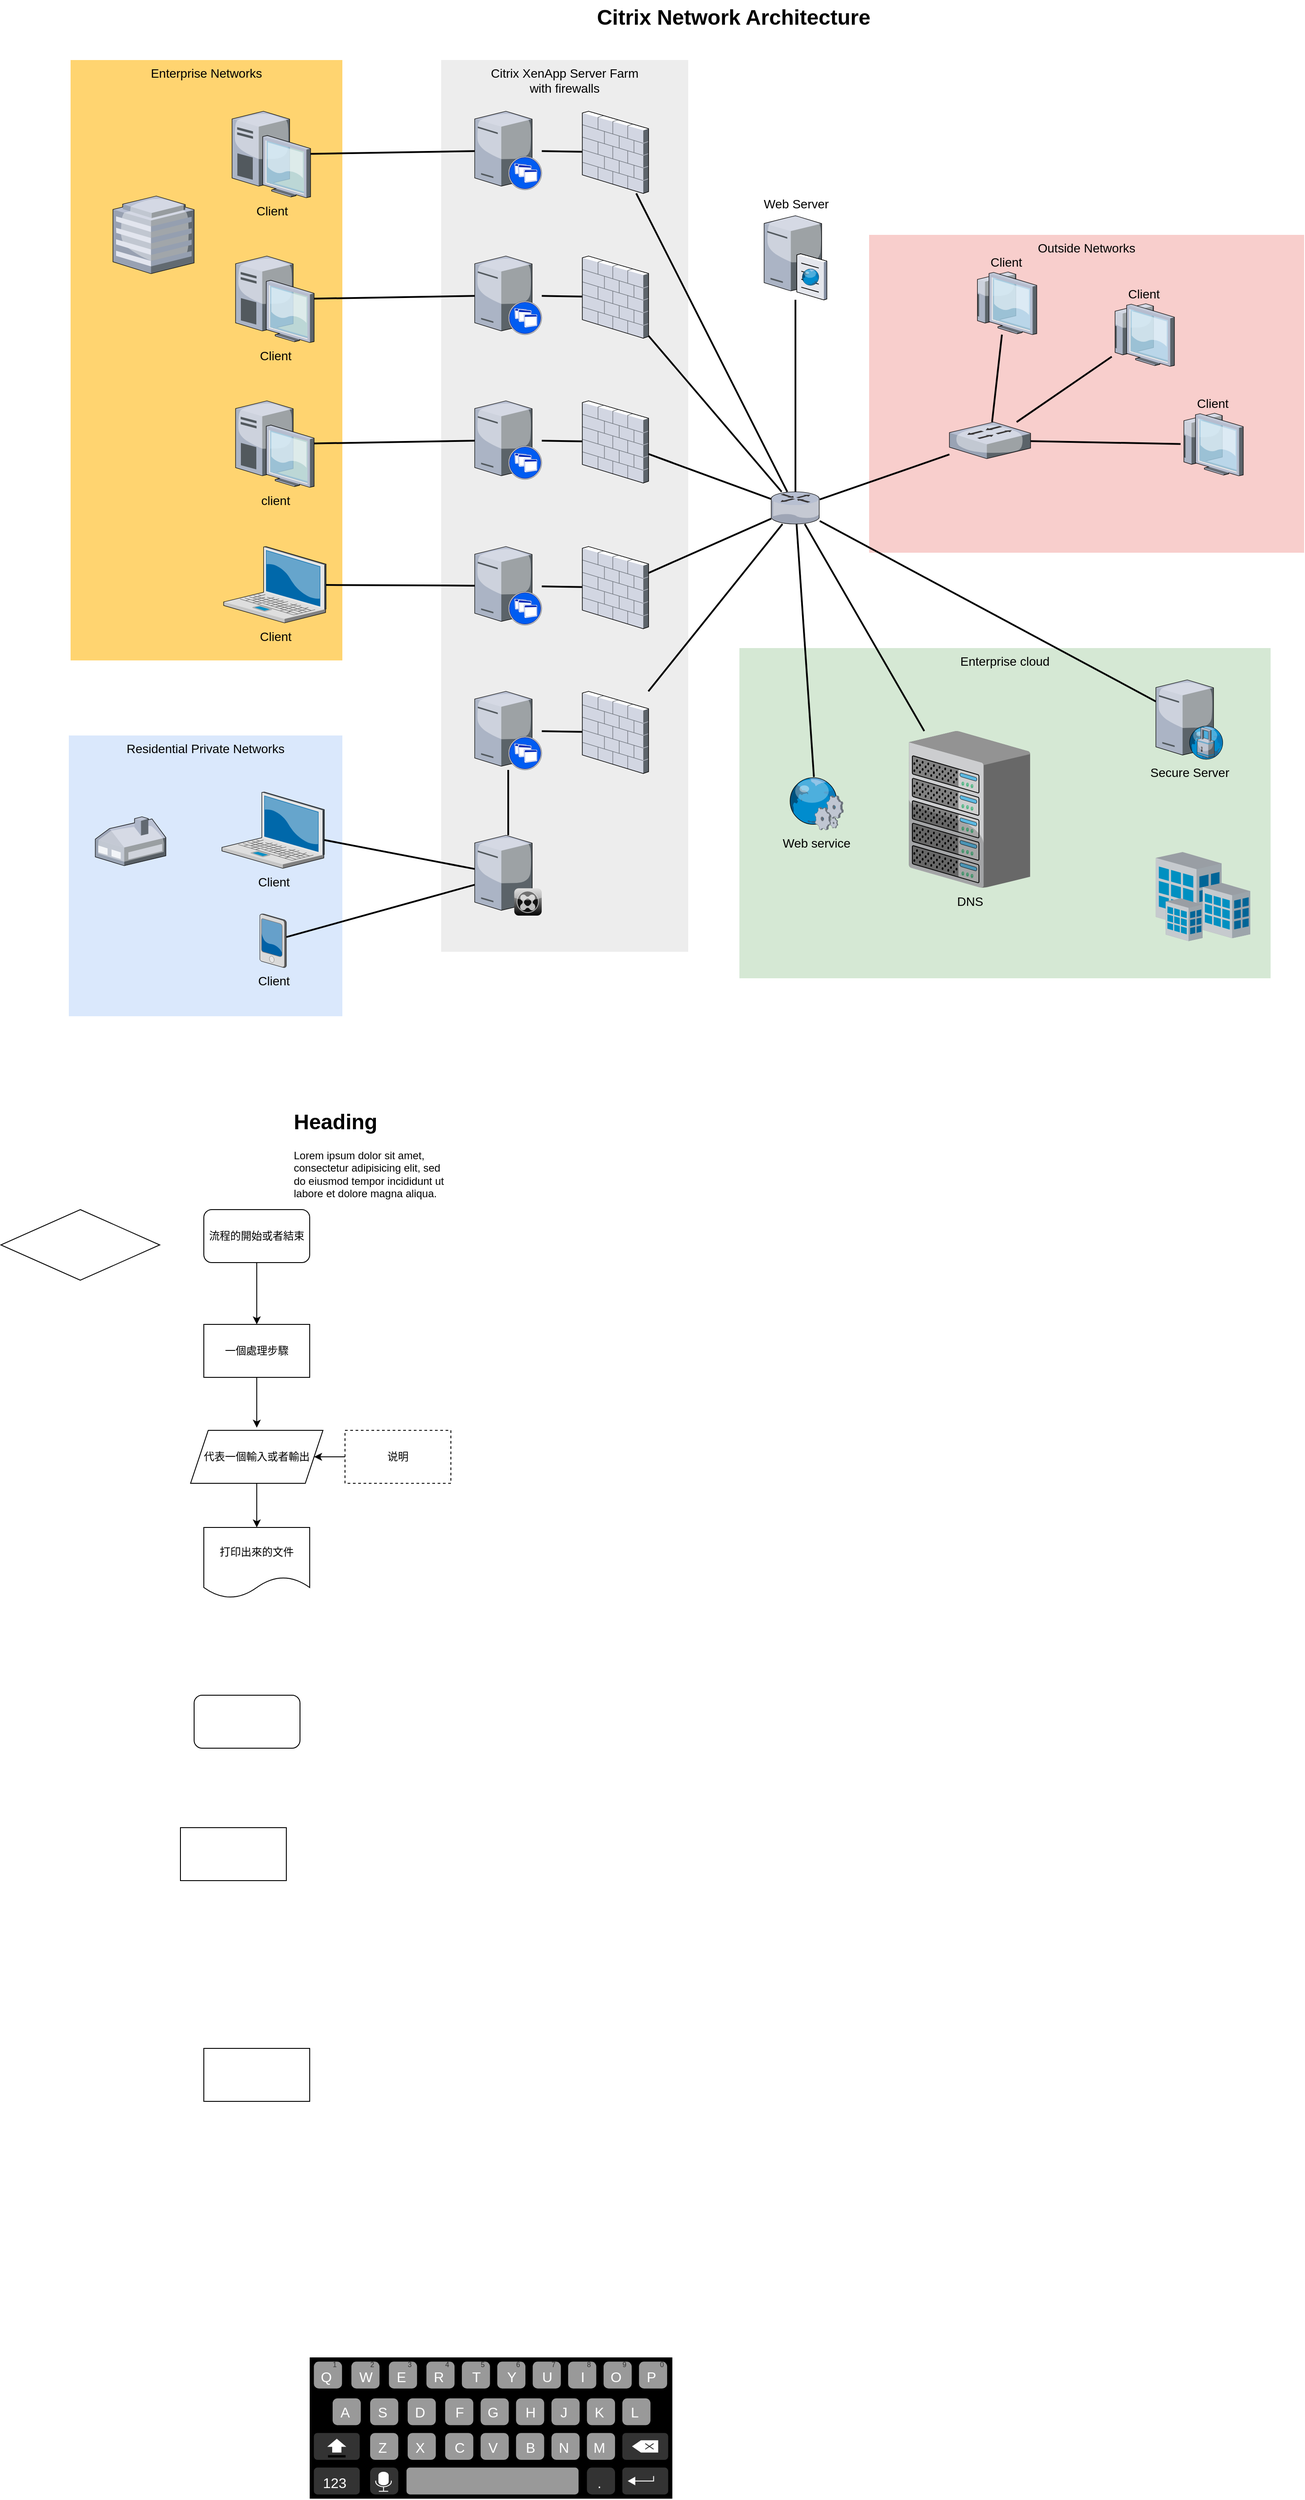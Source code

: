 <mxfile version="26.0.14" pages="3">
  <diagram name="Page-1" id="e3a06f82-3646-2815-327d-82caf3d4e204">
    <mxGraphModel dx="566" dy="1510" grid="1" gridSize="10" guides="1" tooltips="1" connect="1" arrows="1" fold="1" page="1" pageScale="1.5" pageWidth="1169" pageHeight="826" background="none" math="0" shadow="0">
      <root>
        <mxCell id="0" style=";html=1;" />
        <mxCell id="1" style=";html=1;" parent="0" />
        <mxCell id="6a7d8f32e03d9370-61" value="Outside Networks" style="whiteSpace=wrap;html=1;fillColor=#f8cecc;fontSize=14;strokeColor=none;verticalAlign=top;" parent="1" vertex="1">
          <mxGeometry x="1084" y="296" width="493" height="360" as="geometry" />
        </mxCell>
        <mxCell id="6a7d8f32e03d9370-60" value="Enterprise cloud" style="whiteSpace=wrap;html=1;fillColor=#d5e8d4;fontSize=14;strokeColor=none;verticalAlign=top;" parent="1" vertex="1">
          <mxGeometry x="937" y="764" width="602" height="374" as="geometry" />
        </mxCell>
        <mxCell id="6a7d8f32e03d9370-59" value="Citrix XenApp Server Farm&lt;div&gt;with firewalls&lt;/div&gt;" style="whiteSpace=wrap;html=1;fillColor=#EDEDED;fontSize=14;strokeColor=none;verticalAlign=top;" parent="1" vertex="1">
          <mxGeometry x="599" y="98" width="280" height="1010" as="geometry" />
        </mxCell>
        <mxCell id="6a7d8f32e03d9370-58" value="Residential Private Networks" style="whiteSpace=wrap;html=1;fillColor=#dae8fc;fontSize=14;strokeColor=none;verticalAlign=top;" parent="1" vertex="1">
          <mxGeometry x="177" y="863" width="310" height="318" as="geometry" />
        </mxCell>
        <mxCell id="6a7d8f32e03d9370-57" value="Enterprise Networks" style="whiteSpace=wrap;html=1;fillColor=#FFD470;gradientColor=none;fontSize=14;strokeColor=none;verticalAlign=top;" parent="1" vertex="1">
          <mxGeometry x="179" y="98" width="308" height="680" as="geometry" />
        </mxCell>
        <mxCell id="6a7d8f32e03d9370-36" style="edgeStyle=none;rounded=0;html=1;startSize=10;endSize=10;jettySize=auto;orthogonalLoop=1;fontSize=14;endArrow=none;endFill=0;strokeWidth=2;" parent="1" source="6a7d8f32e03d9370-1" target="6a7d8f32e03d9370-14" edge="1">
          <mxGeometry relative="1" as="geometry" />
        </mxCell>
        <mxCell id="6a7d8f32e03d9370-1" value="Client" style="verticalLabelPosition=bottom;aspect=fixed;html=1;verticalAlign=top;strokeColor=none;shape=mxgraph.citrix.laptop_2;fillColor=#66B2FF;gradientColor=#0066CC;fontSize=14;" parent="1" vertex="1">
          <mxGeometry x="350.5" y="927" width="116" height="86.5" as="geometry" />
        </mxCell>
        <mxCell id="6a7d8f32e03d9370-35" style="edgeStyle=none;rounded=0;html=1;startSize=10;endSize=10;jettySize=auto;orthogonalLoop=1;fontSize=14;endArrow=none;endFill=0;strokeWidth=2;" parent="1" source="6a7d8f32e03d9370-2" target="6a7d8f32e03d9370-9" edge="1">
          <mxGeometry relative="1" as="geometry" />
        </mxCell>
        <mxCell id="6a7d8f32e03d9370-2" value="Client" style="verticalLabelPosition=bottom;aspect=fixed;html=1;verticalAlign=top;strokeColor=none;shape=mxgraph.citrix.laptop_2;fillColor=#66B2FF;gradientColor=#0066CC;fontSize=14;" parent="1" vertex="1">
          <mxGeometry x="352.5" y="649" width="116" height="86.5" as="geometry" />
        </mxCell>
        <mxCell id="6a7d8f32e03d9370-34" style="edgeStyle=none;rounded=0;html=1;startSize=10;endSize=10;jettySize=auto;orthogonalLoop=1;fontSize=14;endArrow=none;endFill=0;strokeWidth=2;" parent="1" source="6a7d8f32e03d9370-3" target="6a7d8f32e03d9370-10" edge="1">
          <mxGeometry relative="1" as="geometry" />
        </mxCell>
        <mxCell id="6a7d8f32e03d9370-3" value="client" style="verticalLabelPosition=bottom;aspect=fixed;html=1;verticalAlign=top;strokeColor=none;shape=mxgraph.citrix.desktop;fillColor=#66B2FF;gradientColor=#0066CC;fontSize=14;" parent="1" vertex="1">
          <mxGeometry x="366.0" y="484.0" width="89" height="98" as="geometry" />
        </mxCell>
        <mxCell id="6a7d8f32e03d9370-33" style="edgeStyle=none;rounded=0;html=1;startSize=10;endSize=10;jettySize=auto;orthogonalLoop=1;fontSize=14;endArrow=none;endFill=0;strokeWidth=2;" parent="1" source="6a7d8f32e03d9370-4" target="6a7d8f32e03d9370-11" edge="1">
          <mxGeometry relative="1" as="geometry" />
        </mxCell>
        <mxCell id="6a7d8f32e03d9370-4" value="Client" style="verticalLabelPosition=bottom;aspect=fixed;html=1;verticalAlign=top;strokeColor=none;shape=mxgraph.citrix.desktop;fillColor=#66B2FF;gradientColor=#0066CC;fontSize=14;" parent="1" vertex="1">
          <mxGeometry x="366.0" y="320.0" width="89" height="98" as="geometry" />
        </mxCell>
        <mxCell id="6a7d8f32e03d9370-32" style="edgeStyle=none;rounded=0;html=1;startSize=10;endSize=10;jettySize=auto;orthogonalLoop=1;fontSize=14;endArrow=none;endFill=0;strokeWidth=2;" parent="1" source="6a7d8f32e03d9370-5" target="6a7d8f32e03d9370-12" edge="1">
          <mxGeometry relative="1" as="geometry" />
        </mxCell>
        <mxCell id="6a7d8f32e03d9370-5" value="Client" style="verticalLabelPosition=bottom;aspect=fixed;html=1;verticalAlign=top;strokeColor=none;shape=mxgraph.citrix.desktop;fillColor=#66B2FF;gradientColor=#0066CC;fontSize=14;" parent="1" vertex="1">
          <mxGeometry x="362.0" y="156.0" width="89" height="98" as="geometry" />
        </mxCell>
        <mxCell id="6a7d8f32e03d9370-37" style="edgeStyle=none;rounded=0;html=1;startSize=10;endSize=10;jettySize=auto;orthogonalLoop=1;fontSize=14;endArrow=none;endFill=0;strokeWidth=2;" parent="1" source="6a7d8f32e03d9370-6" target="6a7d8f32e03d9370-14" edge="1">
          <mxGeometry relative="1" as="geometry" />
        </mxCell>
        <mxCell id="6a7d8f32e03d9370-6" value="Client" style="verticalLabelPosition=bottom;aspect=fixed;html=1;verticalAlign=top;strokeColor=none;shape=mxgraph.citrix.pda;fillColor=#66B2FF;gradientColor=#0066CC;fontSize=14;" parent="1" vertex="1">
          <mxGeometry x="393.5" y="1065" width="30" height="61" as="geometry" />
        </mxCell>
        <mxCell id="6a7d8f32e03d9370-39" style="edgeStyle=none;rounded=0;html=1;startSize=10;endSize=10;jettySize=auto;orthogonalLoop=1;fontSize=14;endArrow=none;endFill=0;strokeWidth=2;" parent="1" source="6a7d8f32e03d9370-8" target="6a7d8f32e03d9370-21" edge="1">
          <mxGeometry relative="1" as="geometry">
            <mxPoint x="737" y="846" as="targetPoint" />
          </mxGeometry>
        </mxCell>
        <mxCell id="6a7d8f32e03d9370-8" value="" style="verticalLabelPosition=bottom;aspect=fixed;html=1;verticalAlign=top;strokeColor=none;shape=mxgraph.citrix.xenapp_server;fillColor=#66B2FF;gradientColor=#0066CC;fontSize=14;" parent="1" vertex="1">
          <mxGeometry x="637.0" y="813" width="76" height="89" as="geometry" />
        </mxCell>
        <mxCell id="6a7d8f32e03d9370-40" style="edgeStyle=none;rounded=0;html=1;startSize=10;endSize=10;jettySize=auto;orthogonalLoop=1;fontSize=14;endArrow=none;endFill=0;strokeWidth=2;" parent="1" source="6a7d8f32e03d9370-9" target="6a7d8f32e03d9370-20" edge="1">
          <mxGeometry relative="1" as="geometry" />
        </mxCell>
        <mxCell id="6a7d8f32e03d9370-9" value="" style="verticalLabelPosition=bottom;aspect=fixed;html=1;verticalAlign=top;strokeColor=none;shape=mxgraph.citrix.xenapp_server;fillColor=#66B2FF;gradientColor=#0066CC;fontSize=14;" parent="1" vertex="1">
          <mxGeometry x="637.0" y="649" width="76" height="89" as="geometry" />
        </mxCell>
        <mxCell id="6a7d8f32e03d9370-41" style="edgeStyle=none;rounded=0;html=1;startSize=10;endSize=10;jettySize=auto;orthogonalLoop=1;fontSize=14;endArrow=none;endFill=0;strokeWidth=2;" parent="1" source="6a7d8f32e03d9370-10" target="6a7d8f32e03d9370-19" edge="1">
          <mxGeometry relative="1" as="geometry" />
        </mxCell>
        <mxCell id="6a7d8f32e03d9370-10" value="" style="verticalLabelPosition=bottom;aspect=fixed;html=1;verticalAlign=top;strokeColor=none;shape=mxgraph.citrix.xenapp_server;fillColor=#66B2FF;gradientColor=#0066CC;fontSize=14;" parent="1" vertex="1">
          <mxGeometry x="637.0" y="484" width="76" height="89" as="geometry" />
        </mxCell>
        <mxCell id="6a7d8f32e03d9370-42" style="edgeStyle=none;rounded=0;html=1;startSize=10;endSize=10;jettySize=auto;orthogonalLoop=1;fontSize=14;endArrow=none;endFill=0;strokeWidth=2;" parent="1" source="6a7d8f32e03d9370-11" target="6a7d8f32e03d9370-18" edge="1">
          <mxGeometry relative="1" as="geometry" />
        </mxCell>
        <mxCell id="6a7d8f32e03d9370-11" value="" style="verticalLabelPosition=bottom;aspect=fixed;html=1;verticalAlign=top;strokeColor=none;shape=mxgraph.citrix.xenapp_server;fillColor=#66B2FF;gradientColor=#0066CC;fontSize=14;" parent="1" vertex="1">
          <mxGeometry x="637.0" y="320" width="76" height="89" as="geometry" />
        </mxCell>
        <mxCell id="6a7d8f32e03d9370-43" style="edgeStyle=none;rounded=0;html=1;startSize=10;endSize=10;jettySize=auto;orthogonalLoop=1;fontSize=14;endArrow=none;endFill=0;strokeWidth=2;" parent="1" source="6a7d8f32e03d9370-12" target="6a7d8f32e03d9370-17" edge="1">
          <mxGeometry relative="1" as="geometry" />
        </mxCell>
        <mxCell id="6a7d8f32e03d9370-12" value="" style="verticalLabelPosition=bottom;aspect=fixed;html=1;verticalAlign=top;strokeColor=none;shape=mxgraph.citrix.xenapp_server;fillColor=#66B2FF;gradientColor=#0066CC;fontSize=14;" parent="1" vertex="1">
          <mxGeometry x="637.0" y="156" width="76" height="89" as="geometry" />
        </mxCell>
        <mxCell id="6a7d8f32e03d9370-50" style="edgeStyle=none;rounded=0;html=1;startSize=10;endSize=10;jettySize=auto;orthogonalLoop=1;fontSize=14;endArrow=none;endFill=0;strokeWidth=2;" parent="1" source="6a7d8f32e03d9370-13" target="6a7d8f32e03d9370-16" edge="1">
          <mxGeometry relative="1" as="geometry" />
        </mxCell>
        <mxCell id="6a7d8f32e03d9370-51" style="edgeStyle=none;rounded=0;html=1;startSize=10;endSize=10;jettySize=auto;orthogonalLoop=1;fontSize=14;endArrow=none;endFill=0;strokeWidth=2;" parent="1" source="6a7d8f32e03d9370-13" target="6a7d8f32e03d9370-15" edge="1">
          <mxGeometry relative="1" as="geometry" />
        </mxCell>
        <mxCell id="6a7d8f32e03d9370-52" style="edgeStyle=none;rounded=0;html=1;startSize=10;endSize=10;jettySize=auto;orthogonalLoop=1;fontSize=14;endArrow=none;endFill=0;strokeWidth=2;" parent="1" source="6a7d8f32e03d9370-13" target="6a7d8f32e03d9370-26" edge="1">
          <mxGeometry relative="1" as="geometry" />
        </mxCell>
        <mxCell id="6a7d8f32e03d9370-56" style="edgeStyle=none;rounded=0;html=1;startSize=10;endSize=10;jettySize=auto;orthogonalLoop=1;fontSize=14;endArrow=none;endFill=0;strokeWidth=2;" parent="1" source="6a7d8f32e03d9370-13" target="6a7d8f32e03d9370-25" edge="1">
          <mxGeometry relative="1" as="geometry" />
        </mxCell>
        <mxCell id="6a7d8f32e03d9370-13" value="" style="verticalLabelPosition=bottom;aspect=fixed;html=1;verticalAlign=top;strokeColor=none;shape=mxgraph.citrix.router;fillColor=#66B2FF;gradientColor=#0066CC;fontSize=14;" parent="1" vertex="1">
          <mxGeometry x="973" y="587" width="55" height="36.5" as="geometry" />
        </mxCell>
        <mxCell id="6a7d8f32e03d9370-38" style="edgeStyle=none;rounded=0;html=1;startSize=10;endSize=10;jettySize=auto;orthogonalLoop=1;fontSize=14;endArrow=none;endFill=0;strokeWidth=2;" parent="1" source="6a7d8f32e03d9370-14" target="6a7d8f32e03d9370-8" edge="1">
          <mxGeometry relative="1" as="geometry" />
        </mxCell>
        <mxCell id="6a7d8f32e03d9370-14" value="" style="verticalLabelPosition=bottom;aspect=fixed;html=1;verticalAlign=top;strokeColor=none;shape=mxgraph.citrix.xenclient_synchronizer;fillColor=#CCCCCC;gradientColor=#000000;gradientDirection=south;fontSize=14;" parent="1" vertex="1">
          <mxGeometry x="637.0" y="976" width="76" height="91" as="geometry" />
        </mxCell>
        <mxCell id="6a7d8f32e03d9370-15" value="Web Server" style="verticalLabelPosition=top;aspect=fixed;html=1;verticalAlign=bottom;strokeColor=none;shape=mxgraph.citrix.cache_server;fillColor=#66B2FF;gradientColor=#0066CC;fontSize=14;labelPosition=center;align=center;" parent="1" vertex="1">
          <mxGeometry x="965" y="272" width="71" height="97.5" as="geometry" />
        </mxCell>
        <mxCell id="6a7d8f32e03d9370-16" value="DNS" style="verticalLabelPosition=bottom;aspect=fixed;html=1;verticalAlign=top;strokeColor=none;shape=mxgraph.citrix.chassis;fillColor=#66B2FF;gradientColor=#0066CC;fontSize=14;" parent="1" vertex="1">
          <mxGeometry x="1129" y="858" width="137.5" height="177.5" as="geometry" />
        </mxCell>
        <mxCell id="6a7d8f32e03d9370-44" style="edgeStyle=none;rounded=0;html=1;startSize=10;endSize=10;jettySize=auto;orthogonalLoop=1;fontSize=14;endArrow=none;endFill=0;strokeWidth=2;" parent="1" source="6a7d8f32e03d9370-17" target="6a7d8f32e03d9370-13" edge="1">
          <mxGeometry relative="1" as="geometry" />
        </mxCell>
        <mxCell id="6a7d8f32e03d9370-17" value="" style="verticalLabelPosition=bottom;aspect=fixed;html=1;verticalAlign=top;strokeColor=none;shape=mxgraph.citrix.firewall;fillColor=#66B2FF;gradientColor=#0066CC;fontSize=14;" parent="1" vertex="1">
          <mxGeometry x="759" y="156" width="75" height="93" as="geometry" />
        </mxCell>
        <mxCell id="6a7d8f32e03d9370-45" style="edgeStyle=none;rounded=0;html=1;startSize=10;endSize=10;jettySize=auto;orthogonalLoop=1;fontSize=14;endArrow=none;endFill=0;strokeWidth=2;" parent="1" source="6a7d8f32e03d9370-18" target="6a7d8f32e03d9370-13" edge="1">
          <mxGeometry relative="1" as="geometry" />
        </mxCell>
        <mxCell id="6a7d8f32e03d9370-18" value="" style="verticalLabelPosition=bottom;aspect=fixed;html=1;verticalAlign=top;strokeColor=none;shape=mxgraph.citrix.firewall;fillColor=#66B2FF;gradientColor=#0066CC;fontSize=14;" parent="1" vertex="1">
          <mxGeometry x="759" y="320" width="75" height="93" as="geometry" />
        </mxCell>
        <mxCell id="6a7d8f32e03d9370-46" style="edgeStyle=none;rounded=0;html=1;startSize=10;endSize=10;jettySize=auto;orthogonalLoop=1;fontSize=14;endArrow=none;endFill=0;strokeWidth=2;" parent="1" source="6a7d8f32e03d9370-19" target="6a7d8f32e03d9370-13" edge="1">
          <mxGeometry relative="1" as="geometry" />
        </mxCell>
        <mxCell id="6a7d8f32e03d9370-19" value="" style="verticalLabelPosition=bottom;aspect=fixed;html=1;verticalAlign=top;strokeColor=none;shape=mxgraph.citrix.firewall;fillColor=#66B2FF;gradientColor=#0066CC;fontSize=14;" parent="1" vertex="1">
          <mxGeometry x="759" y="484" width="75" height="93" as="geometry" />
        </mxCell>
        <mxCell id="6a7d8f32e03d9370-47" style="edgeStyle=none;rounded=0;html=1;startSize=10;endSize=10;jettySize=auto;orthogonalLoop=1;fontSize=14;endArrow=none;endFill=0;strokeWidth=2;" parent="1" source="6a7d8f32e03d9370-20" target="6a7d8f32e03d9370-13" edge="1">
          <mxGeometry relative="1" as="geometry" />
        </mxCell>
        <mxCell id="6a7d8f32e03d9370-20" value="" style="verticalLabelPosition=bottom;aspect=fixed;html=1;verticalAlign=top;strokeColor=none;shape=mxgraph.citrix.firewall;fillColor=#66B2FF;gradientColor=#0066CC;fontSize=14;" parent="1" vertex="1">
          <mxGeometry x="759" y="649" width="75" height="93" as="geometry" />
        </mxCell>
        <mxCell id="6a7d8f32e03d9370-48" style="edgeStyle=none;rounded=0;html=1;startSize=10;endSize=10;jettySize=auto;orthogonalLoop=1;fontSize=14;endArrow=none;endFill=0;strokeWidth=2;" parent="1" source="6a7d8f32e03d9370-21" target="6a7d8f32e03d9370-13" edge="1">
          <mxGeometry relative="1" as="geometry" />
        </mxCell>
        <mxCell id="6a7d8f32e03d9370-21" value="" style="verticalLabelPosition=bottom;aspect=fixed;html=1;verticalAlign=top;strokeColor=none;shape=mxgraph.citrix.firewall;fillColor=#66B2FF;gradientColor=#0066CC;fontSize=14;" parent="1" vertex="1">
          <mxGeometry x="759" y="813" width="75" height="93" as="geometry" />
        </mxCell>
        <mxCell id="6a7d8f32e03d9370-23" value="" style="verticalLabelPosition=bottom;aspect=fixed;html=1;verticalAlign=top;strokeColor=none;shape=mxgraph.citrix.home_office;fillColor=#66B2FF;gradientColor=#0066CC;fontSize=14;" parent="1" vertex="1">
          <mxGeometry x="207" y="955" width="80" height="55.5" as="geometry" />
        </mxCell>
        <mxCell id="6a7d8f32e03d9370-24" value="" style="verticalLabelPosition=bottom;aspect=fixed;html=1;verticalAlign=top;strokeColor=none;shape=mxgraph.citrix.hq_enterprise;fillColor=#66B2FF;gradientColor=#0066CC;fontSize=14;" parent="1" vertex="1">
          <mxGeometry x="227" y="252" width="92" height="88" as="geometry" />
        </mxCell>
        <mxCell id="6a7d8f32e03d9370-25" value="Secure Server" style="verticalLabelPosition=bottom;aspect=fixed;html=1;verticalAlign=top;strokeColor=none;shape=mxgraph.citrix.proxy_server;fillColor=#66B2FF;gradientColor=#0066CC;fontSize=14;" parent="1" vertex="1">
          <mxGeometry x="1409" y="800" width="76.5" height="90" as="geometry" />
        </mxCell>
        <mxCell id="6a7d8f32e03d9370-53" style="edgeStyle=none;rounded=0;html=1;startSize=10;endSize=10;jettySize=auto;orthogonalLoop=1;fontSize=14;endArrow=none;endFill=0;strokeWidth=2;" parent="1" source="6a7d8f32e03d9370-26" target="6a7d8f32e03d9370-29" edge="1">
          <mxGeometry relative="1" as="geometry" />
        </mxCell>
        <mxCell id="6a7d8f32e03d9370-54" style="edgeStyle=none;rounded=0;html=1;startSize=10;endSize=10;jettySize=auto;orthogonalLoop=1;fontSize=14;endArrow=none;endFill=0;strokeWidth=2;" parent="1" source="6a7d8f32e03d9370-26" target="6a7d8f32e03d9370-28" edge="1">
          <mxGeometry relative="1" as="geometry" />
        </mxCell>
        <mxCell id="6a7d8f32e03d9370-55" style="edgeStyle=none;rounded=0;html=1;startSize=10;endSize=10;jettySize=auto;orthogonalLoop=1;fontSize=14;endArrow=none;endFill=0;strokeWidth=2;" parent="1" source="6a7d8f32e03d9370-26" target="6a7d8f32e03d9370-27" edge="1">
          <mxGeometry relative="1" as="geometry" />
        </mxCell>
        <mxCell id="6a7d8f32e03d9370-26" value="" style="verticalLabelPosition=bottom;aspect=fixed;html=1;verticalAlign=top;strokeColor=none;shape=mxgraph.citrix.switch;fillColor=#66B2FF;gradientColor=#0066CC;fontSize=14;" parent="1" vertex="1">
          <mxGeometry x="1175" y="508" width="92" height="41.5" as="geometry" />
        </mxCell>
        <mxCell id="6a7d8f32e03d9370-27" value="Client" style="verticalLabelPosition=top;aspect=fixed;html=1;verticalAlign=bottom;strokeColor=none;shape=mxgraph.citrix.thin_client;fillColor=#66B2FF;gradientColor=#0066CC;fontSize=14;labelPosition=center;align=center;" parent="1" vertex="1">
          <mxGeometry x="1437" y="498" width="71" height="71" as="geometry" />
        </mxCell>
        <mxCell id="6a7d8f32e03d9370-28" value="Client" style="verticalLabelPosition=top;aspect=fixed;html=1;verticalAlign=bottom;strokeColor=none;shape=mxgraph.citrix.thin_client;fillColor=#66B2FF;gradientColor=#0066CC;fontSize=14;labelPosition=center;align=center;" parent="1" vertex="1">
          <mxGeometry x="1359" y="374" width="71" height="71" as="geometry" />
        </mxCell>
        <mxCell id="6a7d8f32e03d9370-29" value="Client" style="verticalLabelPosition=top;aspect=fixed;html=1;verticalAlign=bottom;strokeColor=none;shape=mxgraph.citrix.thin_client;fillColor=#66B2FF;gradientColor=#0066CC;fontSize=14;labelPosition=center;align=center;" parent="1" vertex="1">
          <mxGeometry x="1203" y="338" width="71" height="71" as="geometry" />
        </mxCell>
        <mxCell id="6a7d8f32e03d9370-49" style="edgeStyle=none;rounded=0;html=1;startSize=10;endSize=10;jettySize=auto;orthogonalLoop=1;fontSize=14;endArrow=none;endFill=0;strokeWidth=2;" parent="1" source="6a7d8f32e03d9370-30" target="6a7d8f32e03d9370-13" edge="1">
          <mxGeometry relative="1" as="geometry" />
        </mxCell>
        <mxCell id="6a7d8f32e03d9370-30" value="Web service" style="verticalLabelPosition=bottom;aspect=fixed;html=1;verticalAlign=top;strokeColor=none;shape=mxgraph.citrix.web_service;fillColor=#66B2FF;gradientColor=#0066CC;fontSize=14;" parent="1" vertex="1">
          <mxGeometry x="992" y="910" width="63" height="60" as="geometry" />
        </mxCell>
        <mxCell id="6a7d8f32e03d9370-31" value="" style="verticalLabelPosition=bottom;aspect=fixed;html=1;verticalAlign=top;strokeColor=none;shape=mxgraph.citrix.site;fillColor=#66B2FF;gradientColor=#0066CC;fontSize=14;" parent="1" vertex="1">
          <mxGeometry x="1409" y="995" width="107" height="101" as="geometry" />
        </mxCell>
        <mxCell id="6a7d8f32e03d9370-62" value="Citrix Network Architecture" style="text;strokeColor=none;fillColor=none;html=1;fontSize=24;fontStyle=1;verticalAlign=middle;align=center;" parent="1" vertex="1">
          <mxGeometry x="499" y="30" width="861" height="40" as="geometry" />
        </mxCell>
        <mxCell id="C-NqjnHDhB3mt19Qjt2q-1" value="&lt;h1 style=&quot;margin-top: 0px;&quot;&gt;Heading&lt;/h1&gt;&lt;p&gt;Lorem ipsum dolor sit amet, consectetur adipisicing elit, sed do eiusmod tempor incididunt ut labore et dolore magna aliqua.&lt;/p&gt;" style="text;html=1;whiteSpace=wrap;overflow=hidden;rounded=0;rotation=0;" vertex="1" parent="1">
          <mxGeometry x="430" y="1280" width="180" height="120" as="geometry" />
        </mxCell>
        <mxCell id="C-NqjnHDhB3mt19Qjt2q-13" value="" style="edgeStyle=orthogonalEdgeStyle;rounded=0;orthogonalLoop=1;jettySize=auto;html=1;" edge="1" parent="1" source="C-NqjnHDhB3mt19Qjt2q-2">
          <mxGeometry relative="1" as="geometry">
            <mxPoint x="390" y="1647" as="targetPoint" />
          </mxGeometry>
        </mxCell>
        <mxCell id="C-NqjnHDhB3mt19Qjt2q-2" value="一個處理步驟" style="whiteSpace=wrap;html=1;" vertex="1" parent="1">
          <mxGeometry x="330" y="1530" width="120" height="60" as="geometry" />
        </mxCell>
        <mxCell id="C-NqjnHDhB3mt19Qjt2q-8" value="" style="verticalLabelPosition=bottom;verticalAlign=top;html=1;shadow=0;dashed=0;strokeWidth=1;shape=mxgraph.android.keyboard;sketch=0;" vertex="1" parent="1">
          <mxGeometry x="450" y="2700" width="411" height="160" as="geometry" />
        </mxCell>
        <mxCell id="C-NqjnHDhB3mt19Qjt2q-12" value="" style="whiteSpace=wrap;html=1;" vertex="1" parent="1">
          <mxGeometry x="330" y="2350" width="120" height="60" as="geometry" />
        </mxCell>
        <mxCell id="C-NqjnHDhB3mt19Qjt2q-21" value="" style="edgeStyle=orthogonalEdgeStyle;rounded=0;orthogonalLoop=1;jettySize=auto;html=1;" edge="1" parent="1" source="C-NqjnHDhB3mt19Qjt2q-20" target="C-NqjnHDhB3mt19Qjt2q-2">
          <mxGeometry relative="1" as="geometry" />
        </mxCell>
        <mxCell id="C-NqjnHDhB3mt19Qjt2q-20" value="流程的開始或者結束" style="rounded=1;whiteSpace=wrap;html=1;" vertex="1" parent="1">
          <mxGeometry x="330" y="1400" width="120" height="60" as="geometry" />
        </mxCell>
        <mxCell id="C-NqjnHDhB3mt19Qjt2q-22" value="" style="rhombus;whiteSpace=wrap;html=1;" vertex="1" parent="1">
          <mxGeometry x="100" y="1400" width="180" height="80" as="geometry" />
        </mxCell>
        <mxCell id="C-NqjnHDhB3mt19Qjt2q-24" value="" style="rounded=1;whiteSpace=wrap;html=1;" vertex="1" parent="1">
          <mxGeometry x="319" y="1950" width="120" height="60" as="geometry" />
        </mxCell>
        <mxCell id="C-NqjnHDhB3mt19Qjt2q-27" value="" style="edgeStyle=orthogonalEdgeStyle;rounded=0;orthogonalLoop=1;jettySize=auto;html=1;" edge="1" parent="1" source="C-NqjnHDhB3mt19Qjt2q-25" target="C-NqjnHDhB3mt19Qjt2q-26">
          <mxGeometry relative="1" as="geometry" />
        </mxCell>
        <mxCell id="C-NqjnHDhB3mt19Qjt2q-25" value="代表一個輸入或者輸出" style="shape=parallelogram;perimeter=parallelogramPerimeter;whiteSpace=wrap;html=1;fixedSize=1;" vertex="1" parent="1">
          <mxGeometry x="315" y="1650" width="150" height="60" as="geometry" />
        </mxCell>
        <mxCell id="C-NqjnHDhB3mt19Qjt2q-26" value="打印出來的文件" style="shape=document;whiteSpace=wrap;html=1;boundedLbl=1;" vertex="1" parent="1">
          <mxGeometry x="330" y="1760" width="120" height="80" as="geometry" />
        </mxCell>
        <mxCell id="C-NqjnHDhB3mt19Qjt2q-28" value="" style="rounded=0;whiteSpace=wrap;html=1;" vertex="1" parent="1">
          <mxGeometry x="303.5" y="2100" width="120" height="60" as="geometry" />
        </mxCell>
        <mxCell id="C-NqjnHDhB3mt19Qjt2q-30" value="" style="edgeStyle=orthogonalEdgeStyle;rounded=0;orthogonalLoop=1;jettySize=auto;html=1;" edge="1" parent="1" source="C-NqjnHDhB3mt19Qjt2q-29" target="C-NqjnHDhB3mt19Qjt2q-25">
          <mxGeometry relative="1" as="geometry" />
        </mxCell>
        <mxCell id="C-NqjnHDhB3mt19Qjt2q-29" value="说明" style="whiteSpace=wrap;html=1;dashed=1;" vertex="1" parent="1">
          <mxGeometry x="490" y="1650" width="120" height="60" as="geometry" />
        </mxCell>
      </root>
    </mxGraphModel>
  </diagram>
  <diagram id="vE9hVsVOos-UA10MuiDI" name="第 2 页">
    <mxGraphModel dx="1080" dy="4053" grid="1" gridSize="10" guides="1" tooltips="1" connect="1" arrows="1" fold="1" page="1" pageScale="1" pageWidth="827" pageHeight="1169" math="0" shadow="0">
      <root>
        <mxCell id="0" />
        <mxCell id="1" parent="0" />
        <mxCell id="rCsvLO1nWDHeBOxLIAEl-19" value="" style="edgeStyle=orthogonalEdgeStyle;rounded=0;orthogonalLoop=1;jettySize=auto;html=1;" edge="1" parent="1" source="rCsvLO1nWDHeBOxLIAEl-1" target="rCsvLO1nWDHeBOxLIAEl-16">
          <mxGeometry relative="1" as="geometry" />
        </mxCell>
        <mxCell id="rCsvLO1nWDHeBOxLIAEl-1" value="&lt;b&gt;&lt;font style=&quot;font-size: 36px;&quot;&gt;Name&lt;/font&gt;&lt;/b&gt;" style="whiteSpace=wrap;html=1;container=1;spacingLeft=100;spacingBottom=51;" vertex="1" parent="1">
          <mxGeometry x="120" y="450" width="380" height="110" as="geometry" />
        </mxCell>
        <mxCell id="rCsvLO1nWDHeBOxLIAEl-6" value="" style="whiteSpace=wrap;html=1;fillColor=#d0cee2;strokeColor=#56517e;" vertex="1" parent="rCsvLO1nWDHeBOxLIAEl-1">
          <mxGeometry width="30" height="110" as="geometry" />
        </mxCell>
        <mxCell id="rCsvLO1nWDHeBOxLIAEl-9" value="Leo" style="text;html=1;align=center;verticalAlign=middle;whiteSpace=wrap;rounded=0;" vertex="1" parent="rCsvLO1nWDHeBOxLIAEl-1">
          <mxGeometry x="160" y="60" width="150" height="50" as="geometry" />
        </mxCell>
        <mxCell id="rCsvLO1nWDHeBOxLIAEl-4" value="&lt;h1 style=&quot;margin-top: 0px;&quot;&gt;ctrl+g&lt;/h1&gt;&lt;div&gt;可以将一个图形编程其他图形的容器&lt;/div&gt;&lt;div&gt;&lt;br&gt;&lt;/div&gt;&lt;div&gt;&lt;br&gt;&lt;/div&gt;&lt;div&gt;ctrl+点击箭头，可以复制前面的一个图形&lt;/div&gt;" style="text;html=1;whiteSpace=wrap;overflow=hidden;rounded=0;" vertex="1" parent="1">
          <mxGeometry x="160" y="250" width="180" height="120" as="geometry" />
        </mxCell>
        <mxCell id="rCsvLO1nWDHeBOxLIAEl-23" value="" style="edgeStyle=orthogonalEdgeStyle;rounded=0;orthogonalLoop=1;jettySize=auto;html=1;" edge="1" parent="1" source="rCsvLO1nWDHeBOxLIAEl-16" target="rCsvLO1nWDHeBOxLIAEl-20">
          <mxGeometry relative="1" as="geometry" />
        </mxCell>
        <mxCell id="rCsvLO1nWDHeBOxLIAEl-37" value="" style="edgeStyle=orthogonalEdgeStyle;rounded=0;orthogonalLoop=1;jettySize=auto;html=1;" edge="1" parent="1" source="rCsvLO1nWDHeBOxLIAEl-16" target="rCsvLO1nWDHeBOxLIAEl-34">
          <mxGeometry relative="1" as="geometry" />
        </mxCell>
        <mxCell id="rCsvLO1nWDHeBOxLIAEl-16" value="&lt;b&gt;&lt;font style=&quot;font-size: 36px;&quot;&gt;Name&lt;/font&gt;&lt;/b&gt;" style="whiteSpace=wrap;html=1;container=1;spacingLeft=100;spacingBottom=51;" vertex="1" parent="1">
          <mxGeometry x="120" y="640" width="380" height="110" as="geometry" />
        </mxCell>
        <mxCell id="rCsvLO1nWDHeBOxLIAEl-17" value="" style="whiteSpace=wrap;html=1;fillColor=#d0cee2;strokeColor=#56517e;" vertex="1" parent="rCsvLO1nWDHeBOxLIAEl-16">
          <mxGeometry width="30" height="110" as="geometry" />
        </mxCell>
        <mxCell id="rCsvLO1nWDHeBOxLIAEl-18" value="Leo" style="text;html=1;align=center;verticalAlign=middle;whiteSpace=wrap;rounded=0;" vertex="1" parent="rCsvLO1nWDHeBOxLIAEl-16">
          <mxGeometry x="160" y="60" width="150" height="50" as="geometry" />
        </mxCell>
        <mxCell id="rCsvLO1nWDHeBOxLIAEl-29" value="" style="edgeStyle=orthogonalEdgeStyle;rounded=0;orthogonalLoop=1;jettySize=auto;html=1;" edge="1" parent="1" source="rCsvLO1nWDHeBOxLIAEl-20" target="rCsvLO1nWDHeBOxLIAEl-26">
          <mxGeometry relative="1" as="geometry" />
        </mxCell>
        <mxCell id="rCsvLO1nWDHeBOxLIAEl-20" value="&lt;b&gt;&lt;font style=&quot;font-size: 36px;&quot;&gt;Name&lt;/font&gt;&lt;/b&gt;" style="whiteSpace=wrap;html=1;container=1;spacingLeft=100;spacingBottom=51;" vertex="1" parent="1">
          <mxGeometry x="120" y="830" width="380" height="110" as="geometry" />
        </mxCell>
        <mxCell id="rCsvLO1nWDHeBOxLIAEl-21" value="" style="whiteSpace=wrap;html=1;fillColor=#d0cee2;strokeColor=#56517e;" vertex="1" parent="rCsvLO1nWDHeBOxLIAEl-20">
          <mxGeometry width="30" height="110" as="geometry" />
        </mxCell>
        <mxCell id="rCsvLO1nWDHeBOxLIAEl-22" value="Leo" style="text;html=1;align=center;verticalAlign=middle;whiteSpace=wrap;rounded=0;" vertex="1" parent="rCsvLO1nWDHeBOxLIAEl-20">
          <mxGeometry x="160" y="60" width="150" height="50" as="geometry" />
        </mxCell>
        <mxCell id="rCsvLO1nWDHeBOxLIAEl-33" value="" style="edgeStyle=orthogonalEdgeStyle;rounded=0;orthogonalLoop=1;jettySize=auto;html=1;" edge="1" parent="1" source="rCsvLO1nWDHeBOxLIAEl-26" target="rCsvLO1nWDHeBOxLIAEl-30">
          <mxGeometry relative="1" as="geometry" />
        </mxCell>
        <mxCell id="rCsvLO1nWDHeBOxLIAEl-26" value="&lt;b&gt;&lt;font style=&quot;font-size: 36px;&quot;&gt;Name&lt;/font&gt;&lt;/b&gt;" style="whiteSpace=wrap;html=1;container=1;spacingLeft=100;spacingBottom=51;" vertex="1" parent="1">
          <mxGeometry x="120" y="1020" width="380" height="110" as="geometry" />
        </mxCell>
        <mxCell id="rCsvLO1nWDHeBOxLIAEl-27" value="" style="whiteSpace=wrap;html=1;fillColor=#d0cee2;strokeColor=#56517e;" vertex="1" parent="rCsvLO1nWDHeBOxLIAEl-26">
          <mxGeometry width="30" height="110" as="geometry" />
        </mxCell>
        <mxCell id="rCsvLO1nWDHeBOxLIAEl-28" value="Leo" style="text;html=1;align=center;verticalAlign=middle;whiteSpace=wrap;rounded=0;" vertex="1" parent="rCsvLO1nWDHeBOxLIAEl-26">
          <mxGeometry x="160" y="60" width="150" height="50" as="geometry" />
        </mxCell>
        <mxCell id="rCsvLO1nWDHeBOxLIAEl-30" value="&lt;b&gt;&lt;font style=&quot;font-size: 36px;&quot;&gt;Name&lt;/font&gt;&lt;/b&gt;" style="whiteSpace=wrap;html=1;container=1;spacingLeft=100;spacingBottom=51;" vertex="1" parent="1">
          <mxGeometry x="120" y="1210" width="380" height="110" as="geometry" />
        </mxCell>
        <mxCell id="rCsvLO1nWDHeBOxLIAEl-31" value="" style="whiteSpace=wrap;html=1;fillColor=#d0cee2;strokeColor=#56517e;" vertex="1" parent="rCsvLO1nWDHeBOxLIAEl-30">
          <mxGeometry width="30" height="110" as="geometry" />
        </mxCell>
        <mxCell id="rCsvLO1nWDHeBOxLIAEl-32" value="Leo" style="text;html=1;align=center;verticalAlign=middle;whiteSpace=wrap;rounded=0;" vertex="1" parent="rCsvLO1nWDHeBOxLIAEl-30">
          <mxGeometry x="160" y="60" width="150" height="50" as="geometry" />
        </mxCell>
        <mxCell id="rCsvLO1nWDHeBOxLIAEl-34" value="&lt;b&gt;&lt;font style=&quot;font-size: 36px;&quot;&gt;Name&lt;/font&gt;&lt;/b&gt;" style="whiteSpace=wrap;html=1;container=1;spacingLeft=100;spacingBottom=51;" vertex="1" parent="1">
          <mxGeometry x="580" y="640" width="380" height="110" as="geometry" />
        </mxCell>
        <mxCell id="rCsvLO1nWDHeBOxLIAEl-35" value="" style="whiteSpace=wrap;html=1;fillColor=#d0cee2;strokeColor=#56517e;" vertex="1" parent="rCsvLO1nWDHeBOxLIAEl-34">
          <mxGeometry width="30" height="110" as="geometry" />
        </mxCell>
        <mxCell id="rCsvLO1nWDHeBOxLIAEl-36" value="Leo" style="text;html=1;align=center;verticalAlign=middle;whiteSpace=wrap;rounded=0;" vertex="1" parent="rCsvLO1nWDHeBOxLIAEl-34">
          <mxGeometry x="160" y="60" width="150" height="50" as="geometry" />
        </mxCell>
        <mxCell id="rCsvLO1nWDHeBOxLIAEl-39" value="&lt;b&gt;&lt;font style=&quot;font-size: 36px;&quot;&gt;Name&lt;/font&gt;&lt;/b&gt;" style="whiteSpace=wrap;html=1;container=1;spacingLeft=100;spacingBottom=51;" vertex="1" parent="1">
          <mxGeometry x="50" y="910" width="380" height="110" as="geometry" />
        </mxCell>
        <mxCell id="rCsvLO1nWDHeBOxLIAEl-40" value="" style="whiteSpace=wrap;html=1;fillColor=#d0cee2;strokeColor=#56517e;" vertex="1" parent="rCsvLO1nWDHeBOxLIAEl-39">
          <mxGeometry width="30" height="110" as="geometry" />
        </mxCell>
        <mxCell id="rCsvLO1nWDHeBOxLIAEl-41" value="Leo" style="text;html=1;align=center;verticalAlign=middle;whiteSpace=wrap;rounded=0;" vertex="1" parent="rCsvLO1nWDHeBOxLIAEl-39">
          <mxGeometry x="160" y="60" width="150" height="50" as="geometry" />
        </mxCell>
        <mxCell id="rCsvLO1nWDHeBOxLIAEl-42" value="&lt;b&gt;&lt;font style=&quot;font-size: 36px;&quot;&gt;Name&lt;/font&gt;&lt;/b&gt;" style="whiteSpace=wrap;html=1;container=1;spacingLeft=100;spacingBottom=51;" vertex="1" parent="1">
          <mxGeometry x="150" y="-200" width="380" height="110" as="geometry" />
        </mxCell>
        <mxCell id="rCsvLO1nWDHeBOxLIAEl-43" value="" style="whiteSpace=wrap;html=1;fillColor=#d0cee2;strokeColor=#56517e;" vertex="1" parent="rCsvLO1nWDHeBOxLIAEl-42">
          <mxGeometry width="30" height="110" as="geometry" />
        </mxCell>
        <mxCell id="rCsvLO1nWDHeBOxLIAEl-44" value="Leo" style="text;html=1;align=center;verticalAlign=middle;whiteSpace=wrap;rounded=0;" vertex="1" parent="rCsvLO1nWDHeBOxLIAEl-42">
          <mxGeometry x="160" y="60" width="150" height="50" as="geometry" />
        </mxCell>
        <mxCell id="rCsvLO1nWDHeBOxLIAEl-47" value="" style="group" vertex="1" connectable="0" parent="1">
          <mxGeometry x="200" y="1560" width="220" height="150" as="geometry" />
        </mxCell>
        <mxCell id="rCsvLO1nWDHeBOxLIAEl-38" value="" style="whiteSpace=wrap;html=1;" vertex="1" parent="rCsvLO1nWDHeBOxLIAEl-47">
          <mxGeometry y="90" width="120" height="60" as="geometry" />
        </mxCell>
        <mxCell id="rCsvLO1nWDHeBOxLIAEl-45" value="" style="whiteSpace=wrap;html=1;" vertex="1" parent="rCsvLO1nWDHeBOxLIAEl-47">
          <mxGeometry width="120" height="60" as="geometry" />
        </mxCell>
        <mxCell id="rCsvLO1nWDHeBOxLIAEl-46" value="" style="ellipse;whiteSpace=wrap;html=1;" vertex="1" parent="rCsvLO1nWDHeBOxLIAEl-47">
          <mxGeometry x="140" y="20" width="80" height="80" as="geometry" />
        </mxCell>
        <mxCell id="rCsvLO1nWDHeBOxLIAEl-48" value="" style="group" vertex="1" connectable="0" parent="1">
          <mxGeometry x="210" y="1840" width="220" height="150" as="geometry" />
        </mxCell>
        <mxCell id="rCsvLO1nWDHeBOxLIAEl-49" value="" style="whiteSpace=wrap;html=1;" vertex="1" parent="rCsvLO1nWDHeBOxLIAEl-48">
          <mxGeometry y="90" width="120" height="60" as="geometry" />
        </mxCell>
        <mxCell id="rCsvLO1nWDHeBOxLIAEl-50" value="" style="whiteSpace=wrap;html=1;" vertex="1" parent="rCsvLO1nWDHeBOxLIAEl-48">
          <mxGeometry width="120" height="60" as="geometry" />
        </mxCell>
        <mxCell id="rCsvLO1nWDHeBOxLIAEl-51" value="" style="ellipse;whiteSpace=wrap;html=1;" vertex="1" parent="rCsvLO1nWDHeBOxLIAEl-48">
          <mxGeometry x="140" y="20" width="80" height="80" as="geometry" />
        </mxCell>
      </root>
    </mxGraphModel>
  </diagram>
  <diagram id="7lKk1gVeco4iW7Lk2LSJ" name="泳道图">
    <mxGraphModel dx="699" dy="1866" grid="1" gridSize="10" guides="1" tooltips="1" connect="1" arrows="1" fold="1" page="1" pageScale="1" pageWidth="827" pageHeight="1169" math="0" shadow="0">
      <root>
        <mxCell id="0" />
        <mxCell id="1" parent="0" />
        <mxCell id="DVLCmRONYNpgxb6XBVQH-1" value="" style="swimlane;horizontal=0;whiteSpace=wrap;html=1;fillColor=#b0e3e6;strokeColor=#0e8088;swimlaneFillColor=#808080;" vertex="1" parent="1">
          <mxGeometry x="50" y="360" width="490" height="200" as="geometry" />
        </mxCell>
        <mxCell id="DVLCmRONYNpgxb6XBVQH-3" value="消&lt;div&gt;费&lt;/div&gt;&lt;div&gt;者&lt;/div&gt;" style="text;html=1;align=center;verticalAlign=middle;whiteSpace=wrap;rounded=0;fontColor=#FFFFFF;" vertex="1" parent="DVLCmRONYNpgxb6XBVQH-1">
          <mxGeometry y="85" width="20" height="60" as="geometry" />
        </mxCell>
        <mxCell id="DVLCmRONYNpgxb6XBVQH-25" style="edgeStyle=orthogonalEdgeStyle;rounded=0;orthogonalLoop=1;jettySize=auto;html=1;" edge="1" parent="DVLCmRONYNpgxb6XBVQH-1" source="DVLCmRONYNpgxb6XBVQH-8" target="DVLCmRONYNpgxb6XBVQH-9">
          <mxGeometry relative="1" as="geometry" />
        </mxCell>
        <mxCell id="DVLCmRONYNpgxb6XBVQH-8" value="" style="whiteSpace=wrap;html=1;" vertex="1" parent="DVLCmRONYNpgxb6XBVQH-1">
          <mxGeometry x="70" y="70" width="120" height="60" as="geometry" />
        </mxCell>
        <mxCell id="DVLCmRONYNpgxb6XBVQH-20" value="未命名图层" parent="0" />
        <mxCell id="DVLCmRONYNpgxb6XBVQH-21" value="" style="swimlane;horizontal=0;whiteSpace=wrap;html=1;fillColor=#b0e3e6;strokeColor=#0e8088;swimlaneFillColor=#808080;" vertex="1" parent="DVLCmRONYNpgxb6XBVQH-20">
          <mxGeometry x="50" y="584" width="540" height="200" as="geometry" />
        </mxCell>
        <mxCell id="DVLCmRONYNpgxb6XBVQH-22" value="消&lt;div&gt;费&lt;/div&gt;&lt;div&gt;者&lt;/div&gt;" style="text;html=1;align=center;verticalAlign=middle;whiteSpace=wrap;rounded=0;fontColor=#FFFFFF;" vertex="1" parent="DVLCmRONYNpgxb6XBVQH-21">
          <mxGeometry y="85" width="20" height="60" as="geometry" />
        </mxCell>
        <mxCell id="DVLCmRONYNpgxb6XBVQH-27" value="" style="edgeStyle=orthogonalEdgeStyle;rounded=0;orthogonalLoop=1;jettySize=auto;html=1;" edge="1" parent="DVLCmRONYNpgxb6XBVQH-21" source="DVLCmRONYNpgxb6XBVQH-9" target="DVLCmRONYNpgxb6XBVQH-26">
          <mxGeometry relative="1" as="geometry" />
        </mxCell>
        <mxCell id="DVLCmRONYNpgxb6XBVQH-9" value="" style="whiteSpace=wrap;html=1;" vertex="1" parent="DVLCmRONYNpgxb6XBVQH-21">
          <mxGeometry x="70" y="25" width="120" height="60" as="geometry" />
        </mxCell>
        <mxCell id="DVLCmRONYNpgxb6XBVQH-29" value="" style="edgeStyle=orthogonalEdgeStyle;rounded=0;orthogonalLoop=1;jettySize=auto;html=1;" edge="1" parent="DVLCmRONYNpgxb6XBVQH-21" source="DVLCmRONYNpgxb6XBVQH-26" target="DVLCmRONYNpgxb6XBVQH-28">
          <mxGeometry relative="1" as="geometry" />
        </mxCell>
        <mxCell id="DVLCmRONYNpgxb6XBVQH-26" value="" style="rhombus;whiteSpace=wrap;html=1;" vertex="1" parent="DVLCmRONYNpgxb6XBVQH-21">
          <mxGeometry x="250" y="15" width="80" height="80" as="geometry" />
        </mxCell>
        <mxCell id="DVLCmRONYNpgxb6XBVQH-28" value="" style="whiteSpace=wrap;html=1;rounded=1;" vertex="1" parent="DVLCmRONYNpgxb6XBVQH-21">
          <mxGeometry x="390" y="25" width="120" height="60" as="geometry" />
        </mxCell>
      </root>
    </mxGraphModel>
  </diagram>
</mxfile>
